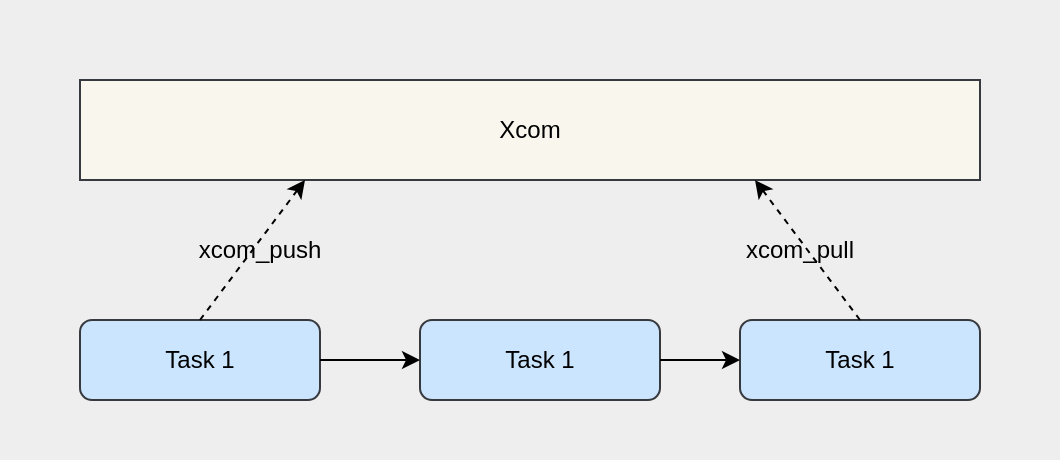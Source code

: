 <mxfile>
    <diagram id="wZ7_Si7Yi4G5rwHa30gV" name="Page-1">
        <mxGraphModel dx="1069" dy="647" grid="1" gridSize="10" guides="1" tooltips="1" connect="1" arrows="1" fold="1" page="1" pageScale="1" pageWidth="1654" pageHeight="2336" math="0" shadow="0">
            <root>
                <mxCell id="0"/>
                <mxCell id="1" parent="0"/>
                <mxCell id="17" value="" style="rounded=0;whiteSpace=wrap;html=1;fillColor=#eeeeee;strokeColor=none;" vertex="1" parent="1">
                    <mxGeometry x="70" y="120" width="530" height="230" as="geometry"/>
                </mxCell>
                <mxCell id="2" value="Xcom" style="rounded=0;whiteSpace=wrap;html=1;fillColor=#f9f7ed;strokeColor=#36393d;fontColor=#000000;" vertex="1" parent="1">
                    <mxGeometry x="110" y="160" width="450" height="50" as="geometry"/>
                </mxCell>
                <mxCell id="3" value="Task 1" style="rounded=1;whiteSpace=wrap;html=1;fillColor=#cce5ff;strokeColor=#36393d;fontColor=#000000;" vertex="1" parent="1">
                    <mxGeometry x="110" y="280" width="120" height="40" as="geometry"/>
                </mxCell>
                <mxCell id="4" value="Task 1" style="rounded=1;whiteSpace=wrap;html=1;fillColor=#cce5ff;strokeColor=#36393d;fontColor=#000000;" vertex="1" parent="1">
                    <mxGeometry x="280" y="280" width="120" height="40" as="geometry"/>
                </mxCell>
                <mxCell id="5" value="Task 1" style="rounded=1;whiteSpace=wrap;html=1;fillColor=#cce5ff;strokeColor=#36393d;fontColor=#000000;" vertex="1" parent="1">
                    <mxGeometry x="440" y="280" width="120" height="40" as="geometry"/>
                </mxCell>
                <mxCell id="7" value="" style="endArrow=classic;html=1;exitX=0.5;exitY=0;exitDx=0;exitDy=0;entryX=0.25;entryY=1;entryDx=0;entryDy=0;dashed=1;" edge="1" parent="1" source="3" target="2">
                    <mxGeometry width="50" height="50" relative="1" as="geometry">
                        <mxPoint x="640" y="360" as="sourcePoint"/>
                        <mxPoint x="690" y="310" as="targetPoint"/>
                    </mxGeometry>
                </mxCell>
                <mxCell id="9" value="" style="endArrow=classic;html=1;exitX=0.5;exitY=0;exitDx=0;exitDy=0;entryX=0.75;entryY=1;entryDx=0;entryDy=0;dashed=1;" edge="1" parent="1" source="5" target="2">
                    <mxGeometry width="50" height="50" relative="1" as="geometry">
                        <mxPoint x="180" y="290" as="sourcePoint"/>
                        <mxPoint x="232.5" y="220" as="targetPoint"/>
                    </mxGeometry>
                </mxCell>
                <mxCell id="10" value="" style="endArrow=classic;html=1;fontColor=#000000;exitX=1;exitY=0.5;exitDx=0;exitDy=0;" edge="1" parent="1" source="3">
                    <mxGeometry width="50" height="50" relative="1" as="geometry">
                        <mxPoint x="520" y="360" as="sourcePoint"/>
                        <mxPoint x="280" y="300" as="targetPoint"/>
                    </mxGeometry>
                </mxCell>
                <mxCell id="11" value="" style="endArrow=classic;html=1;fontColor=#000000;exitX=1;exitY=0.5;exitDx=0;exitDy=0;entryX=0;entryY=0.5;entryDx=0;entryDy=0;" edge="1" parent="1" source="4" target="5">
                    <mxGeometry width="50" height="50" relative="1" as="geometry">
                        <mxPoint x="240" y="310" as="sourcePoint"/>
                        <mxPoint x="290" y="310" as="targetPoint"/>
                    </mxGeometry>
                </mxCell>
                <mxCell id="13" value="xcom_push" style="text;html=1;strokeColor=none;fillColor=none;align=center;verticalAlign=middle;whiteSpace=wrap;rounded=0;fontColor=#000000;" vertex="1" parent="1">
                    <mxGeometry x="170" y="230" width="60" height="30" as="geometry"/>
                </mxCell>
                <mxCell id="14" value="xcom_pull" style="text;html=1;strokeColor=none;fillColor=none;align=center;verticalAlign=middle;whiteSpace=wrap;rounded=0;fontColor=#000000;" vertex="1" parent="1">
                    <mxGeometry x="440" y="230" width="60" height="30" as="geometry"/>
                </mxCell>
            </root>
        </mxGraphModel>
    </diagram>
</mxfile>